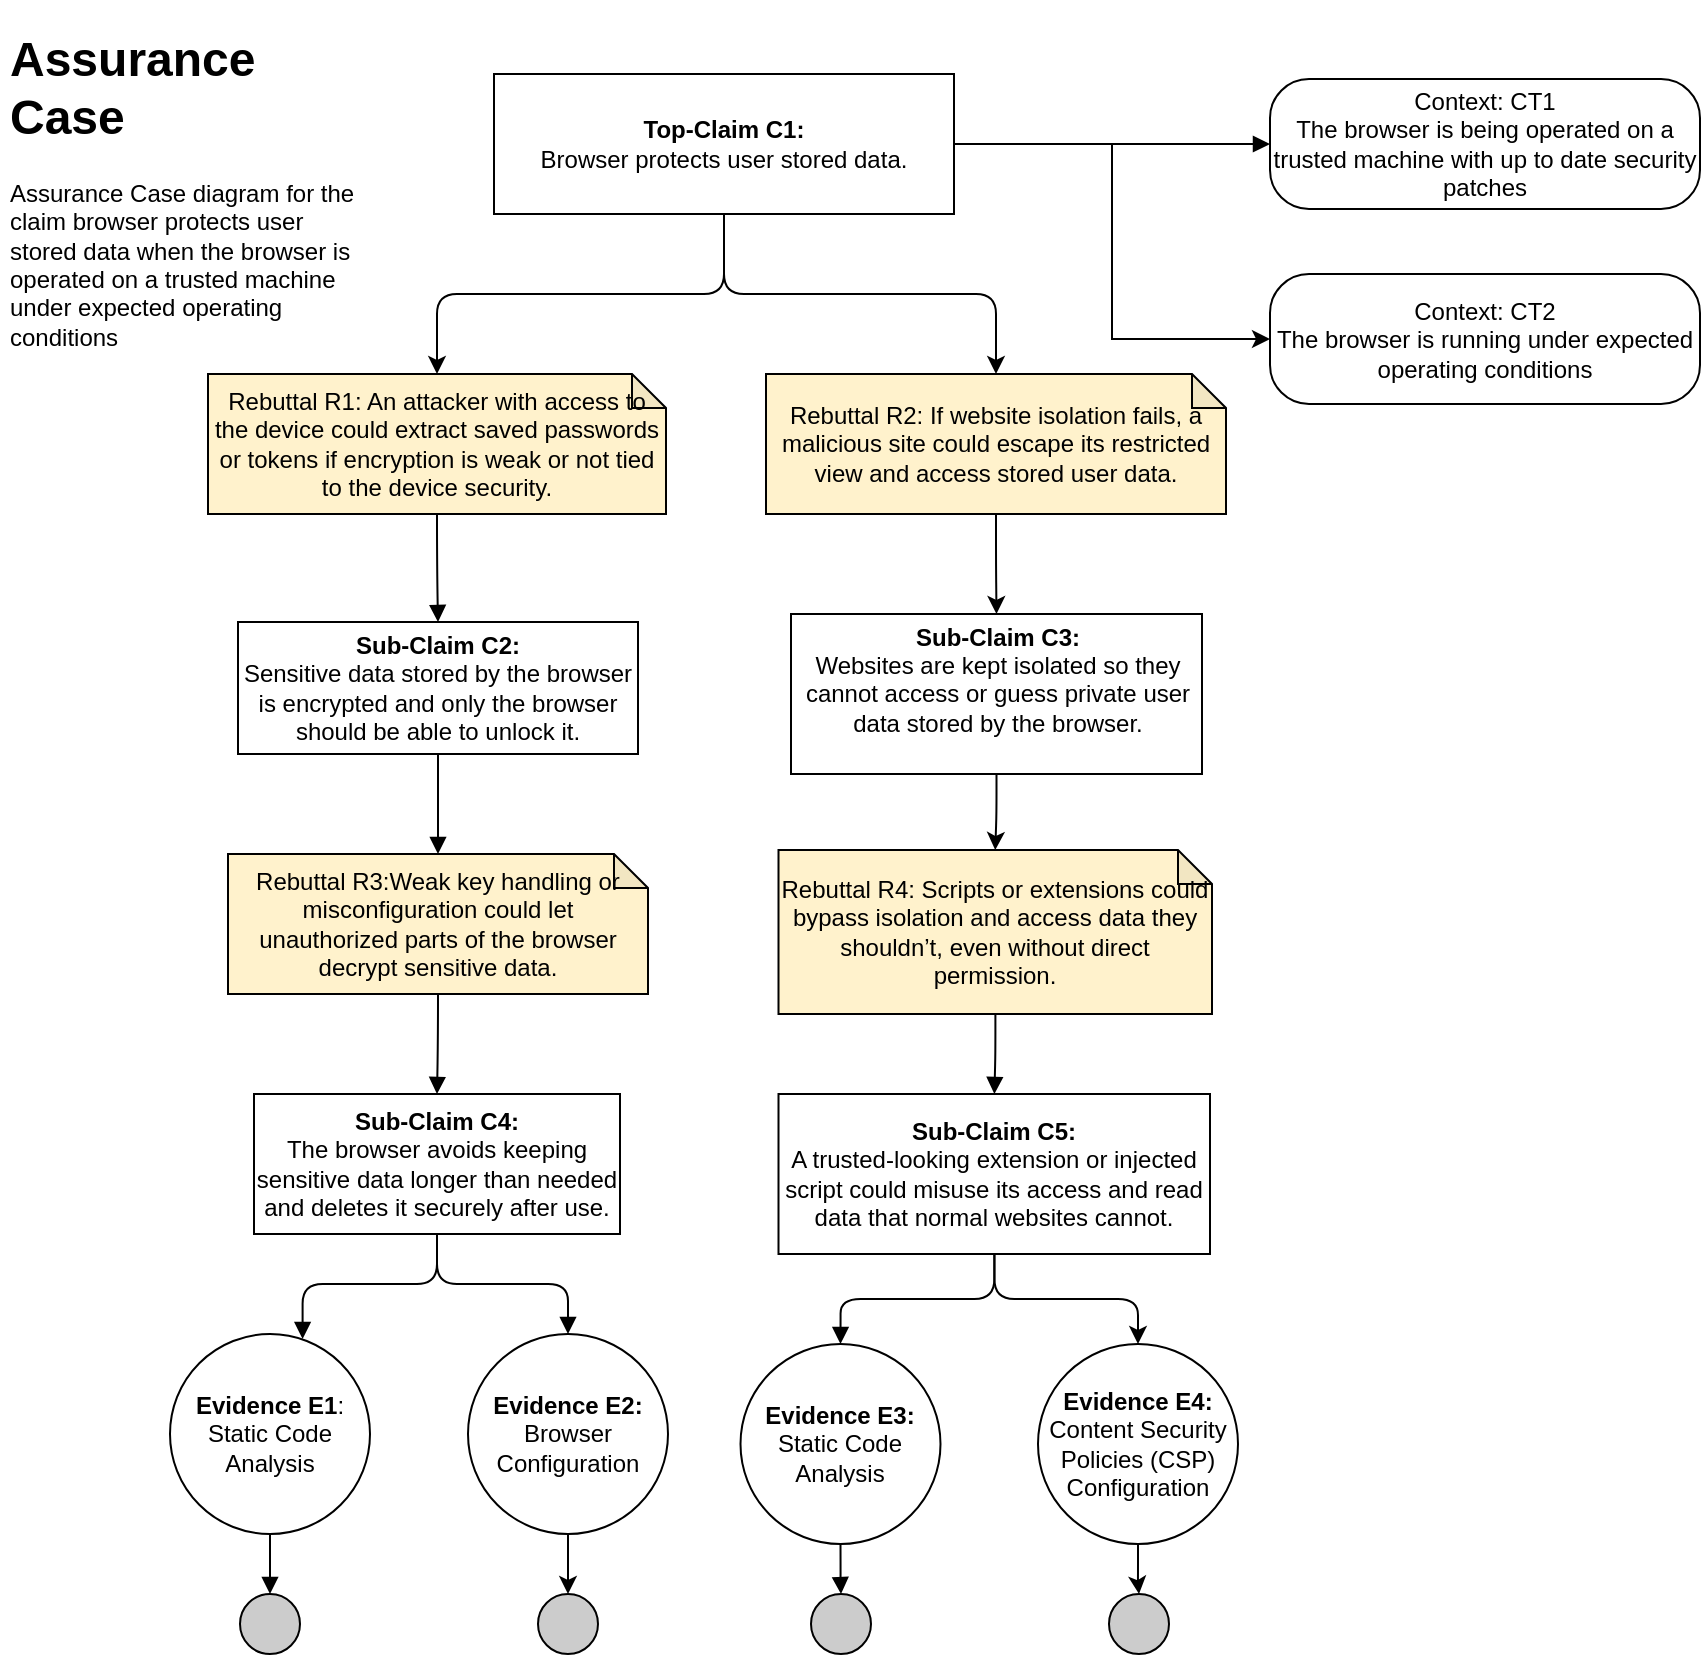 <mxfile version="28.2.5">
  <diagram id="2RAkf9iS2bYrb-5zrusB" name="Page-1">
    <mxGraphModel dx="1892" dy="722" grid="1" gridSize="10" guides="1" tooltips="1" connect="1" arrows="1" fold="1" page="1" pageScale="1" pageWidth="850" pageHeight="1100" math="0" shadow="0">
      <root>
        <mxCell id="0" />
        <mxCell id="1" parent="0" />
        <mxCell id="EpLoNu7SxfJ4iQwhgqlz-1" value="&lt;h1&gt;Assurance Case&lt;/h1&gt;&lt;p&gt;Assurance Case diagram for the claim browser protects user stored data when the browser is operated on a trusted machine under expected operating conditions&lt;/p&gt;" style="text;html=1;strokeColor=none;fillColor=none;spacing=5;spacingTop=-20;whiteSpace=wrap;overflow=hidden;rounded=0;" parent="1" vertex="1">
          <mxGeometry x="-75" y="123" width="185" height="175" as="geometry" />
        </mxCell>
        <mxCell id="EpLoNu7SxfJ4iQwhgqlz-4" style="edgeStyle=orthogonalEdgeStyle;rounded=0;orthogonalLoop=1;jettySize=auto;html=1;exitX=1;exitY=0.5;exitDx=0;exitDy=0;entryX=0;entryY=0.5;entryDx=0;entryDy=0;endArrow=block;endFill=1;" parent="1" source="EpLoNu7SxfJ4iQwhgqlz-2" target="EpLoNu7SxfJ4iQwhgqlz-3" edge="1">
          <mxGeometry relative="1" as="geometry" />
        </mxCell>
        <mxCell id="QEchXwi4aq45FKSawG8W-1" style="edgeStyle=orthogonalEdgeStyle;rounded=0;orthogonalLoop=1;jettySize=auto;html=1;entryX=0;entryY=0.5;entryDx=0;entryDy=0;" edge="1" parent="1" source="EpLoNu7SxfJ4iQwhgqlz-2" target="Z5VQjGnt7yqMzGL-vnQg-6">
          <mxGeometry relative="1" as="geometry" />
        </mxCell>
        <mxCell id="EpLoNu7SxfJ4iQwhgqlz-2" value="&lt;b&gt;Top-Claim C1:&lt;br&gt;&lt;/b&gt;&lt;span data-teams=&quot;true&quot;&gt;Browser protects user stored data.&lt;/span&gt;" style="rounded=0;whiteSpace=wrap;html=1;" parent="1" vertex="1">
          <mxGeometry x="172" y="150" width="230" height="70" as="geometry" />
        </mxCell>
        <mxCell id="EpLoNu7SxfJ4iQwhgqlz-3" value="Context: CT1&lt;br&gt;The browser is being operated on a trusted machine with up to date security patches" style="rounded=1;whiteSpace=wrap;html=1;arcSize=30;" parent="1" vertex="1">
          <mxGeometry x="560" y="152.5" width="215" height="65" as="geometry" />
        </mxCell>
        <mxCell id="EpLoNu7SxfJ4iQwhgqlz-9" style="edgeStyle=orthogonalEdgeStyle;curved=1;rounded=0;orthogonalLoop=1;jettySize=auto;html=1;endArrow=block;endFill=1;" parent="1" source="EpLoNu7SxfJ4iQwhgqlz-5" target="EpLoNu7SxfJ4iQwhgqlz-8" edge="1">
          <mxGeometry relative="1" as="geometry" />
        </mxCell>
        <mxCell id="EpLoNu7SxfJ4iQwhgqlz-5" value="Rebuttal R1: An attacker with access to the device could extract saved passwords or tokens if encryption is weak or not tied to the device security." style="shape=note;whiteSpace=wrap;html=1;backgroundOutline=1;darkOpacity=0.05;size=17;fillColor=#FFF2CC;" parent="1" vertex="1">
          <mxGeometry x="29" y="300" width="229" height="70" as="geometry" />
        </mxCell>
        <mxCell id="EpLoNu7SxfJ4iQwhgqlz-12" style="edgeStyle=orthogonalEdgeStyle;curved=0;rounded=1;orthogonalLoop=1;jettySize=auto;html=1;exitX=0.5;exitY=1;exitDx=0;exitDy=0;entryX=0.5;entryY=0;entryDx=0;entryDy=0;entryPerimeter=0;endArrow=block;endFill=1;" parent="1" source="EpLoNu7SxfJ4iQwhgqlz-8" target="EpLoNu7SxfJ4iQwhgqlz-10" edge="1">
          <mxGeometry relative="1" as="geometry" />
        </mxCell>
        <mxCell id="EpLoNu7SxfJ4iQwhgqlz-8" value="&lt;b&gt;Sub-Claim C2:&lt;br&gt;&lt;/b&gt;Sensitive data stored by the browser is encrypted and only the browser should be able to unlock it." style="rounded=0;whiteSpace=wrap;html=1;" parent="1" vertex="1">
          <mxGeometry x="44" y="424" width="200" height="66" as="geometry" />
        </mxCell>
        <mxCell id="EpLoNu7SxfJ4iQwhgqlz-16" style="edgeStyle=orthogonalEdgeStyle;curved=1;rounded=0;orthogonalLoop=1;jettySize=auto;html=1;exitX=0.5;exitY=1;exitDx=0;exitDy=0;exitPerimeter=0;entryX=0.5;entryY=0;entryDx=0;entryDy=0;endArrow=block;endFill=1;" parent="1" source="EpLoNu7SxfJ4iQwhgqlz-10" target="EpLoNu7SxfJ4iQwhgqlz-14" edge="1">
          <mxGeometry relative="1" as="geometry" />
        </mxCell>
        <mxCell id="EpLoNu7SxfJ4iQwhgqlz-10" value="Rebuttal R3:Weak key handling or misconfiguration could let unauthorized parts of the browser decrypt sensitive data." style="shape=note;whiteSpace=wrap;html=1;backgroundOutline=1;darkOpacity=0.05;size=17;fillColor=#FFF2CC;" parent="1" vertex="1">
          <mxGeometry x="39" y="540" width="210" height="70" as="geometry" />
        </mxCell>
        <mxCell id="EpLoNu7SxfJ4iQwhgqlz-17" style="edgeStyle=orthogonalEdgeStyle;curved=0;rounded=1;orthogonalLoop=1;jettySize=auto;html=1;endArrow=block;endFill=1;" parent="1" source="EpLoNu7SxfJ4iQwhgqlz-11" target="EpLoNu7SxfJ4iQwhgqlz-15" edge="1">
          <mxGeometry relative="1" as="geometry" />
        </mxCell>
        <mxCell id="EpLoNu7SxfJ4iQwhgqlz-11" value="Rebuttal R4: Scripts or extensions could bypass isolation and access data they shouldn’t, even without direct permission." style="shape=note;whiteSpace=wrap;html=1;backgroundOutline=1;darkOpacity=0.05;size=17;fillColor=#FFF2CC;" parent="1" vertex="1">
          <mxGeometry x="314.25" y="538" width="216.75" height="82" as="geometry" />
        </mxCell>
        <mxCell id="EpLoNu7SxfJ4iQwhgqlz-20" style="edgeStyle=orthogonalEdgeStyle;curved=0;rounded=1;orthogonalLoop=1;jettySize=auto;html=1;exitX=0.5;exitY=1;exitDx=0;exitDy=0;entryX=0.663;entryY=0.025;entryDx=0;entryDy=0;entryPerimeter=0;endArrow=block;endFill=1;" parent="1" source="EpLoNu7SxfJ4iQwhgqlz-14" target="EpLoNu7SxfJ4iQwhgqlz-18" edge="1">
          <mxGeometry relative="1" as="geometry" />
        </mxCell>
        <mxCell id="EpLoNu7SxfJ4iQwhgqlz-21" style="edgeStyle=orthogonalEdgeStyle;curved=0;rounded=1;orthogonalLoop=1;jettySize=auto;html=1;entryX=0.5;entryY=0;entryDx=0;entryDy=0;endArrow=block;endFill=1;" parent="1" source="EpLoNu7SxfJ4iQwhgqlz-14" target="EpLoNu7SxfJ4iQwhgqlz-19" edge="1">
          <mxGeometry relative="1" as="geometry" />
        </mxCell>
        <mxCell id="EpLoNu7SxfJ4iQwhgqlz-14" value="&lt;b&gt;Sub-Claim C4:&lt;br&gt;&lt;/b&gt;The browser avoids keeping sensitive data longer than needed and deletes it securely after use." style="rounded=0;whiteSpace=wrap;html=1;" parent="1" vertex="1">
          <mxGeometry x="52" y="660" width="183" height="70" as="geometry" />
        </mxCell>
        <mxCell id="EpLoNu7SxfJ4iQwhgqlz-27" style="edgeStyle=orthogonalEdgeStyle;curved=0;rounded=1;orthogonalLoop=1;jettySize=auto;html=1;entryX=0.5;entryY=0;entryDx=0;entryDy=0;endArrow=block;endFill=1;" parent="1" source="EpLoNu7SxfJ4iQwhgqlz-15" target="EpLoNu7SxfJ4iQwhgqlz-26" edge="1">
          <mxGeometry relative="1" as="geometry" />
        </mxCell>
        <mxCell id="Z5VQjGnt7yqMzGL-vnQg-5" style="edgeStyle=orthogonalEdgeStyle;rounded=1;orthogonalLoop=1;jettySize=auto;html=1;curved=0;" parent="1" source="EpLoNu7SxfJ4iQwhgqlz-15" target="Z5VQjGnt7yqMzGL-vnQg-1" edge="1">
          <mxGeometry relative="1" as="geometry" />
        </mxCell>
        <mxCell id="EpLoNu7SxfJ4iQwhgqlz-15" value="&lt;b&gt;Sub-Claim C5:&lt;br&gt;&lt;/b&gt;A trusted-looking extension or injected script could misuse its access and read data that normal websites cannot." style="rounded=0;whiteSpace=wrap;html=1;" parent="1" vertex="1">
          <mxGeometry x="314.25" y="660" width="215.75" height="80" as="geometry" />
        </mxCell>
        <mxCell id="EpLoNu7SxfJ4iQwhgqlz-23" style="edgeStyle=orthogonalEdgeStyle;curved=1;rounded=0;orthogonalLoop=1;jettySize=auto;html=1;entryX=0.5;entryY=0;entryDx=0;entryDy=0;endArrow=block;endFill=1;" parent="1" source="EpLoNu7SxfJ4iQwhgqlz-18" target="EpLoNu7SxfJ4iQwhgqlz-22" edge="1">
          <mxGeometry relative="1" as="geometry" />
        </mxCell>
        <mxCell id="EpLoNu7SxfJ4iQwhgqlz-18" value="&lt;b&gt;Evidence E1&lt;/b&gt;:&lt;br&gt;Static Code Analysis" style="ellipse;whiteSpace=wrap;html=1;aspect=fixed;fillColor=#ffffff;rounded=0;" parent="1" vertex="1">
          <mxGeometry x="10" y="780" width="100" height="100" as="geometry" />
        </mxCell>
        <mxCell id="WvyiRJ8lm2nUQYYzynBj-13" style="edgeStyle=orthogonalEdgeStyle;rounded=1;orthogonalLoop=1;jettySize=auto;html=1;entryX=0.5;entryY=0;entryDx=0;entryDy=0;curved=0;" parent="1" source="EpLoNu7SxfJ4iQwhgqlz-19" target="EpLoNu7SxfJ4iQwhgqlz-24" edge="1">
          <mxGeometry relative="1" as="geometry" />
        </mxCell>
        <mxCell id="EpLoNu7SxfJ4iQwhgqlz-19" value="&lt;b&gt;Evidence E2:&lt;/b&gt;&lt;div&gt;Browser Configuration&lt;/div&gt;" style="ellipse;whiteSpace=wrap;html=1;aspect=fixed;fillColor=#ffffff;rounded=0;" parent="1" vertex="1">
          <mxGeometry x="159" y="780" width="100" height="100" as="geometry" />
        </mxCell>
        <mxCell id="EpLoNu7SxfJ4iQwhgqlz-22" value="" style="ellipse;whiteSpace=wrap;html=1;aspect=fixed;fillColor=#CCCCCC;" parent="1" vertex="1">
          <mxGeometry x="45" y="910" width="30" height="30" as="geometry" />
        </mxCell>
        <mxCell id="EpLoNu7SxfJ4iQwhgqlz-24" value="" style="ellipse;whiteSpace=wrap;html=1;aspect=fixed;fillColor=#CCCCCC;" parent="1" vertex="1">
          <mxGeometry x="194" y="910" width="30" height="30" as="geometry" />
        </mxCell>
        <mxCell id="EpLoNu7SxfJ4iQwhgqlz-29" style="edgeStyle=orthogonalEdgeStyle;curved=0;rounded=1;orthogonalLoop=1;jettySize=auto;html=1;entryX=0.5;entryY=0;entryDx=0;entryDy=0;endArrow=block;endFill=1;" parent="1" source="EpLoNu7SxfJ4iQwhgqlz-26" target="EpLoNu7SxfJ4iQwhgqlz-34" edge="1">
          <mxGeometry relative="1" as="geometry">
            <mxPoint x="360" y="920" as="targetPoint" />
          </mxGeometry>
        </mxCell>
        <mxCell id="EpLoNu7SxfJ4iQwhgqlz-26" value="&lt;b&gt;Evidence E3:&lt;/b&gt;&lt;br&gt;Static Code Analysis" style="ellipse;whiteSpace=wrap;html=1;aspect=fixed;fillColor=#ffffff;rounded=0;" parent="1" vertex="1">
          <mxGeometry x="295.25" y="785" width="100" height="100" as="geometry" />
        </mxCell>
        <mxCell id="EpLoNu7SxfJ4iQwhgqlz-34" value="" style="ellipse;whiteSpace=wrap;html=1;aspect=fixed;fillColor=#CCCCCC;" parent="1" vertex="1">
          <mxGeometry x="330.5" y="910" width="30" height="30" as="geometry" />
        </mxCell>
        <mxCell id="WvyiRJ8lm2nUQYYzynBj-7" value="" style="edgeStyle=orthogonalEdgeStyle;rounded=1;orthogonalLoop=1;jettySize=auto;html=1;curved=0;" parent="1" source="WvyiRJ8lm2nUQYYzynBj-3" target="WvyiRJ8lm2nUQYYzynBj-6" edge="1">
          <mxGeometry relative="1" as="geometry" />
        </mxCell>
        <mxCell id="WvyiRJ8lm2nUQYYzynBj-3" value="Rebuttal R2: If website isolation fails, a malicious site could escape its restricted view and access stored user data." style="shape=note;whiteSpace=wrap;html=1;backgroundOutline=1;darkOpacity=0.05;size=17;fillColor=#FFF2CC;" parent="1" vertex="1">
          <mxGeometry x="308" y="300" width="230" height="70" as="geometry" />
        </mxCell>
        <mxCell id="WvyiRJ8lm2nUQYYzynBj-4" style="edgeStyle=orthogonalEdgeStyle;rounded=1;orthogonalLoop=1;jettySize=auto;html=1;entryX=0.5;entryY=0;entryDx=0;entryDy=0;entryPerimeter=0;curved=0;" parent="1" source="EpLoNu7SxfJ4iQwhgqlz-2" target="WvyiRJ8lm2nUQYYzynBj-3" edge="1">
          <mxGeometry relative="1" as="geometry" />
        </mxCell>
        <mxCell id="WvyiRJ8lm2nUQYYzynBj-6" value="&lt;b&gt;Sub-Claim C3:&lt;br&gt;&lt;/b&gt;&lt;div&gt;Websites are kept isolated so they cannot access or guess private user data stored by the browser.&lt;/div&gt;&lt;div&gt;&lt;br&gt;&lt;/div&gt;" style="rounded=0;whiteSpace=wrap;html=1;strokeColor=default;" parent="1" vertex="1">
          <mxGeometry x="320.5" y="420" width="205.5" height="80" as="geometry" />
        </mxCell>
        <mxCell id="WvyiRJ8lm2nUQYYzynBj-10" style="edgeStyle=orthogonalEdgeStyle;rounded=1;orthogonalLoop=1;jettySize=auto;html=1;entryX=0.5;entryY=0;entryDx=0;entryDy=0;entryPerimeter=0;curved=0;" parent="1" source="WvyiRJ8lm2nUQYYzynBj-6" target="EpLoNu7SxfJ4iQwhgqlz-11" edge="1">
          <mxGeometry relative="1" as="geometry" />
        </mxCell>
        <mxCell id="WvyiRJ8lm2nUQYYzynBj-11" style="edgeStyle=orthogonalEdgeStyle;rounded=1;orthogonalLoop=1;jettySize=auto;html=1;entryX=0.5;entryY=0;entryDx=0;entryDy=0;entryPerimeter=0;curved=0;" parent="1" source="EpLoNu7SxfJ4iQwhgqlz-2" target="EpLoNu7SxfJ4iQwhgqlz-5" edge="1">
          <mxGeometry relative="1" as="geometry" />
        </mxCell>
        <mxCell id="Z5VQjGnt7yqMzGL-vnQg-4" style="edgeStyle=orthogonalEdgeStyle;rounded=1;orthogonalLoop=1;jettySize=auto;html=1;curved=0;" parent="1" source="Z5VQjGnt7yqMzGL-vnQg-1" target="Z5VQjGnt7yqMzGL-vnQg-2" edge="1">
          <mxGeometry relative="1" as="geometry" />
        </mxCell>
        <mxCell id="Z5VQjGnt7yqMzGL-vnQg-1" value="&lt;b&gt;Evidence E4:&lt;/b&gt;&lt;div&gt;Content Security Policies (CSP) Configuration&lt;/div&gt;" style="ellipse;whiteSpace=wrap;html=1;aspect=fixed;fillColor=#ffffff;rounded=0;" parent="1" vertex="1">
          <mxGeometry x="444" y="785" width="100" height="100" as="geometry" />
        </mxCell>
        <mxCell id="Z5VQjGnt7yqMzGL-vnQg-2" value="" style="ellipse;whiteSpace=wrap;html=1;aspect=fixed;fillColor=#CCCCCC;" parent="1" vertex="1">
          <mxGeometry x="479.5" y="910" width="30" height="30" as="geometry" />
        </mxCell>
        <mxCell id="Z5VQjGnt7yqMzGL-vnQg-6" value="Context: CT2&lt;br&gt;The browser is running under expected operating conditions" style="rounded=1;whiteSpace=wrap;html=1;arcSize=30;" parent="1" vertex="1">
          <mxGeometry x="560" y="250" width="215" height="65" as="geometry" />
        </mxCell>
      </root>
    </mxGraphModel>
  </diagram>
</mxfile>
